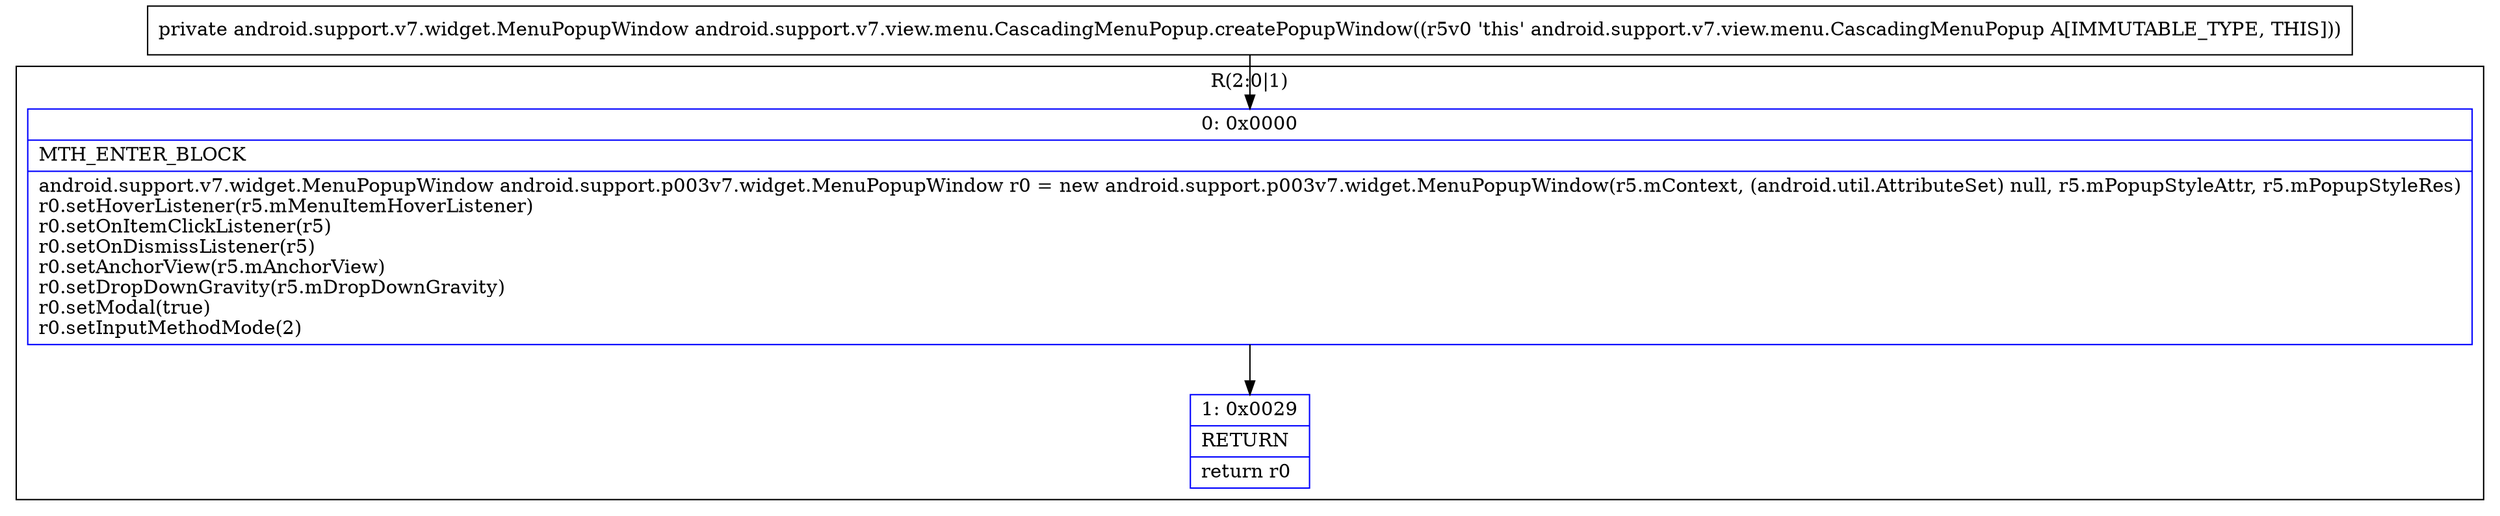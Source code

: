 digraph "CFG forandroid.support.v7.view.menu.CascadingMenuPopup.createPopupWindow()Landroid\/support\/v7\/widget\/MenuPopupWindow;" {
subgraph cluster_Region_104180178 {
label = "R(2:0|1)";
node [shape=record,color=blue];
Node_0 [shape=record,label="{0\:\ 0x0000|MTH_ENTER_BLOCK\l|android.support.v7.widget.MenuPopupWindow android.support.p003v7.widget.MenuPopupWindow r0 = new android.support.p003v7.widget.MenuPopupWindow(r5.mContext, (android.util.AttributeSet) null, r5.mPopupStyleAttr, r5.mPopupStyleRes)\lr0.setHoverListener(r5.mMenuItemHoverListener)\lr0.setOnItemClickListener(r5)\lr0.setOnDismissListener(r5)\lr0.setAnchorView(r5.mAnchorView)\lr0.setDropDownGravity(r5.mDropDownGravity)\lr0.setModal(true)\lr0.setInputMethodMode(2)\l}"];
Node_1 [shape=record,label="{1\:\ 0x0029|RETURN\l|return r0\l}"];
}
MethodNode[shape=record,label="{private android.support.v7.widget.MenuPopupWindow android.support.v7.view.menu.CascadingMenuPopup.createPopupWindow((r5v0 'this' android.support.v7.view.menu.CascadingMenuPopup A[IMMUTABLE_TYPE, THIS])) }"];
MethodNode -> Node_0;
Node_0 -> Node_1;
}

